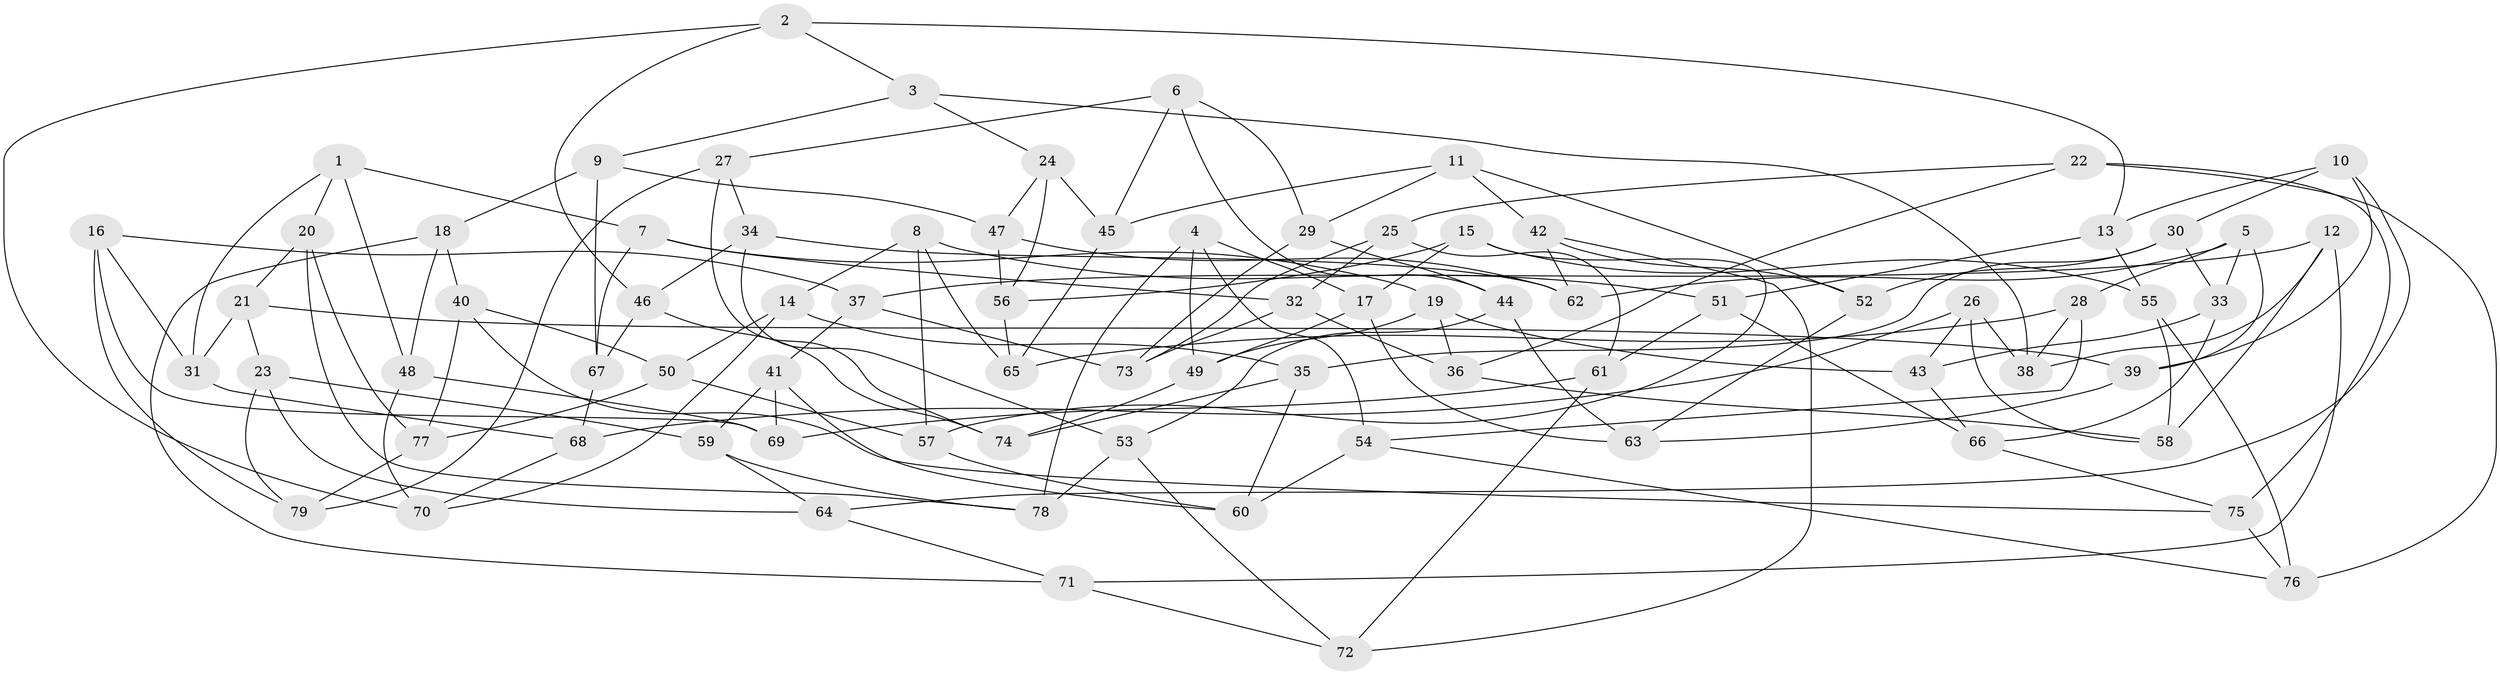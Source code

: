 // coarse degree distribution, {4: 0.2916666666666667, 5: 0.3541666666666667, 6: 0.25, 3: 0.10416666666666667}
// Generated by graph-tools (version 1.1) at 2025/38/03/04/25 23:38:08]
// undirected, 79 vertices, 158 edges
graph export_dot {
  node [color=gray90,style=filled];
  1;
  2;
  3;
  4;
  5;
  6;
  7;
  8;
  9;
  10;
  11;
  12;
  13;
  14;
  15;
  16;
  17;
  18;
  19;
  20;
  21;
  22;
  23;
  24;
  25;
  26;
  27;
  28;
  29;
  30;
  31;
  32;
  33;
  34;
  35;
  36;
  37;
  38;
  39;
  40;
  41;
  42;
  43;
  44;
  45;
  46;
  47;
  48;
  49;
  50;
  51;
  52;
  53;
  54;
  55;
  56;
  57;
  58;
  59;
  60;
  61;
  62;
  63;
  64;
  65;
  66;
  67;
  68;
  69;
  70;
  71;
  72;
  73;
  74;
  75;
  76;
  77;
  78;
  79;
  1 -- 7;
  1 -- 48;
  1 -- 31;
  1 -- 20;
  2 -- 3;
  2 -- 70;
  2 -- 46;
  2 -- 13;
  3 -- 24;
  3 -- 9;
  3 -- 38;
  4 -- 54;
  4 -- 78;
  4 -- 17;
  4 -- 49;
  5 -- 62;
  5 -- 28;
  5 -- 39;
  5 -- 33;
  6 -- 45;
  6 -- 27;
  6 -- 44;
  6 -- 29;
  7 -- 67;
  7 -- 19;
  7 -- 32;
  8 -- 51;
  8 -- 65;
  8 -- 14;
  8 -- 57;
  9 -- 18;
  9 -- 67;
  9 -- 47;
  10 -- 39;
  10 -- 30;
  10 -- 64;
  10 -- 13;
  11 -- 45;
  11 -- 52;
  11 -- 29;
  11 -- 42;
  12 -- 38;
  12 -- 71;
  12 -- 58;
  12 -- 37;
  13 -- 55;
  13 -- 51;
  14 -- 35;
  14 -- 70;
  14 -- 50;
  15 -- 17;
  15 -- 55;
  15 -- 57;
  15 -- 56;
  16 -- 37;
  16 -- 31;
  16 -- 79;
  16 -- 69;
  17 -- 49;
  17 -- 63;
  18 -- 48;
  18 -- 71;
  18 -- 40;
  19 -- 49;
  19 -- 36;
  19 -- 43;
  20 -- 78;
  20 -- 21;
  20 -- 77;
  21 -- 23;
  21 -- 31;
  21 -- 39;
  22 -- 25;
  22 -- 36;
  22 -- 75;
  22 -- 76;
  23 -- 59;
  23 -- 64;
  23 -- 79;
  24 -- 45;
  24 -- 47;
  24 -- 56;
  25 -- 61;
  25 -- 73;
  25 -- 32;
  26 -- 58;
  26 -- 68;
  26 -- 43;
  26 -- 38;
  27 -- 34;
  27 -- 74;
  27 -- 79;
  28 -- 54;
  28 -- 38;
  28 -- 65;
  29 -- 73;
  29 -- 44;
  30 -- 52;
  30 -- 35;
  30 -- 33;
  31 -- 68;
  32 -- 36;
  32 -- 73;
  33 -- 66;
  33 -- 43;
  34 -- 53;
  34 -- 46;
  34 -- 62;
  35 -- 74;
  35 -- 60;
  36 -- 58;
  37 -- 41;
  37 -- 73;
  39 -- 63;
  40 -- 50;
  40 -- 77;
  40 -- 75;
  41 -- 60;
  41 -- 59;
  41 -- 69;
  42 -- 72;
  42 -- 62;
  42 -- 52;
  43 -- 66;
  44 -- 63;
  44 -- 53;
  45 -- 65;
  46 -- 74;
  46 -- 67;
  47 -- 62;
  47 -- 56;
  48 -- 70;
  48 -- 69;
  49 -- 74;
  50 -- 77;
  50 -- 57;
  51 -- 66;
  51 -- 61;
  52 -- 63;
  53 -- 72;
  53 -- 78;
  54 -- 76;
  54 -- 60;
  55 -- 58;
  55 -- 76;
  56 -- 65;
  57 -- 60;
  59 -- 64;
  59 -- 78;
  61 -- 72;
  61 -- 69;
  64 -- 71;
  66 -- 75;
  67 -- 68;
  68 -- 70;
  71 -- 72;
  75 -- 76;
  77 -- 79;
}

